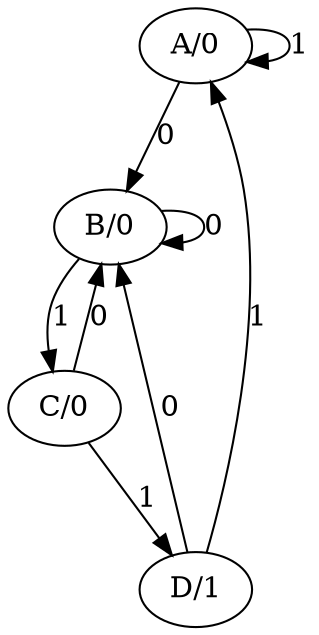 digraph  {
"A/0";
"B/0";
"C/0";
"D/1";
"A/0" -> "A/0"  [key=0, label=1];
"A/0" -> "B/0"  [key=0, label=0];
"B/0" -> "B/0"  [key=0, label=0];
"B/0" -> "C/0"  [key=0, label=1];
"C/0" -> "D/1"  [key=0, label=1];
"C/0" -> "B/0"  [key=0, label=0];
"D/1" -> "A/0"  [key=0, label=1];
"D/1" -> "B/0"  [key=0, label=0];
}
